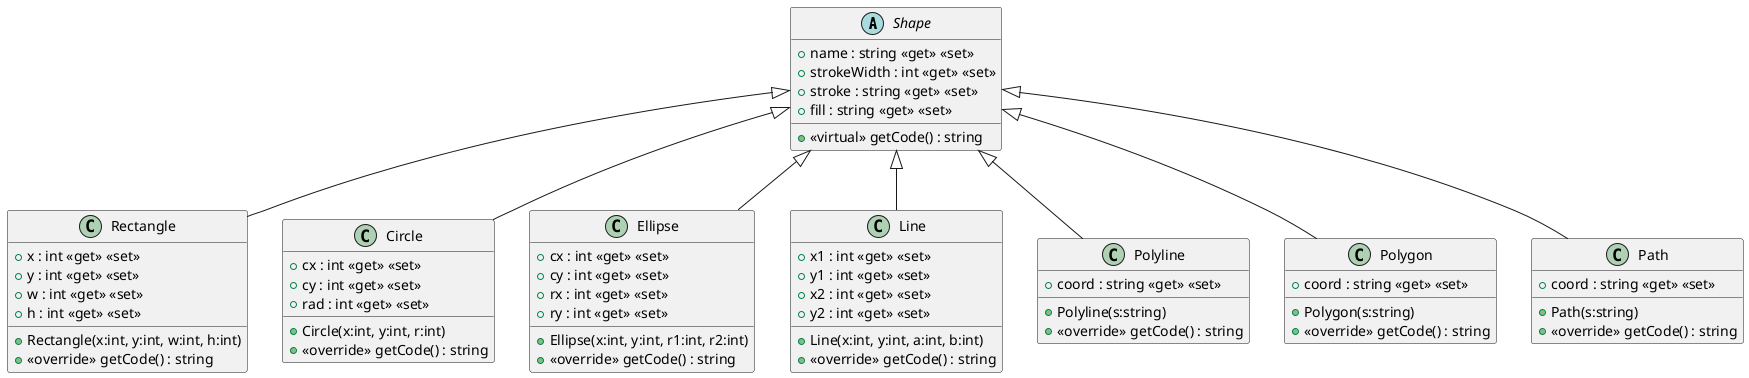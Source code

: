 @startuml
abstract class Shape {
    + name : string <<get>> <<set>>
    + strokeWidth : int <<get>> <<set>>
    + stroke : string <<get>> <<set>>
    + fill : string <<get>> <<set>>
    + <<virtual>> getCode() : string
}
class Rectangle {
    + x : int <<get>> <<set>>
    + y : int <<get>> <<set>>
    + w : int <<get>> <<set>>
    + h : int <<get>> <<set>>
    + Rectangle(x:int, y:int, w:int, h:int)
    + <<override>> getCode() : string
}
class Circle {
    + cx : int <<get>> <<set>>
    + cy : int <<get>> <<set>>
    + rad : int <<get>> <<set>>
    + Circle(x:int, y:int, r:int)
    + <<override>> getCode() : string
}
class Ellipse {
    + cx : int <<get>> <<set>>
    + cy : int <<get>> <<set>>
    + rx : int <<get>> <<set>>
    + ry : int <<get>> <<set>>
    + Ellipse(x:int, y:int, r1:int, r2:int)
    + <<override>> getCode() : string
}
class Line {
    + x1 : int <<get>> <<set>>
    + y1 : int <<get>> <<set>>
    + x2 : int <<get>> <<set>>
    + y2 : int <<get>> <<set>>
    + Line(x:int, y:int, a:int, b:int)
    + <<override>> getCode() : string
}
class Polyline {
    + coord : string <<get>> <<set>>
    + Polyline(s:string)
    + <<override>> getCode() : string
}
class Polygon {
    + coord : string <<get>> <<set>>
    + Polygon(s:string)
    + <<override>> getCode() : string
}
class Path {
    + coord : string <<get>> <<set>>
    + Path(s:string)
    + <<override>> getCode() : string
}
Shape <|-- Rectangle
Shape <|-- Circle
Shape <|-- Ellipse
Shape <|-- Line
Shape <|-- Polyline
Shape <|-- Polygon
Shape <|-- Path
@enduml
